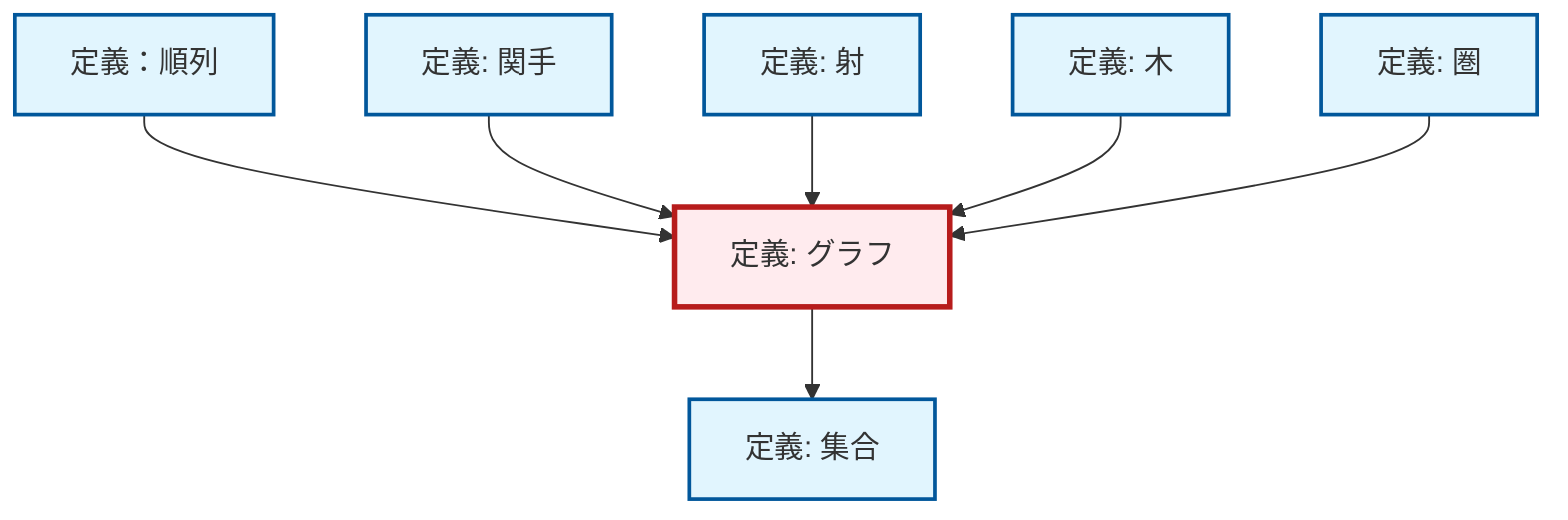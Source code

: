 graph TD
    classDef definition fill:#e1f5fe,stroke:#01579b,stroke-width:2px
    classDef theorem fill:#f3e5f5,stroke:#4a148c,stroke-width:2px
    classDef axiom fill:#fff3e0,stroke:#e65100,stroke-width:2px
    classDef example fill:#e8f5e9,stroke:#1b5e20,stroke-width:2px
    classDef current fill:#ffebee,stroke:#b71c1c,stroke-width:3px
    def-set["定義: 集合"]:::definition
    def-category["定義: 圏"]:::definition
    def-tree["定義: 木"]:::definition
    def-morphism["定義: 射"]:::definition
    def-functor["定義: 関手"]:::definition
    def-permutation["定義：順列"]:::definition
    def-graph["定義: グラフ"]:::definition
    def-permutation --> def-graph
    def-functor --> def-graph
    def-morphism --> def-graph
    def-tree --> def-graph
    def-graph --> def-set
    def-category --> def-graph
    class def-graph current